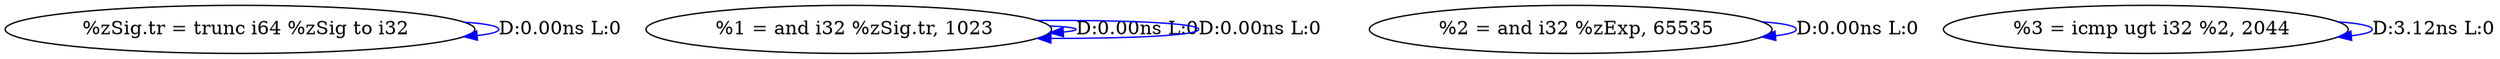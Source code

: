 digraph {
Node0x345f320[label="  %zSig.tr = trunc i64 %zSig to i32"];
Node0x345f320 -> Node0x345f320[label="D:0.00ns L:0",color=blue];
Node0x345f850[label="  %1 = and i32 %zSig.tr, 1023"];
Node0x345f850 -> Node0x345f850[label="D:0.00ns L:0",color=blue];
Node0x345f850 -> Node0x345f850[label="D:0.00ns L:0",color=blue];
Node0x345f960[label="  %2 = and i32 %zExp, 65535"];
Node0x345f960 -> Node0x345f960[label="D:0.00ns L:0",color=blue];
Node0x345fa40[label="  %3 = icmp ugt i32 %2, 2044"];
Node0x345fa40 -> Node0x345fa40[label="D:3.12ns L:0",color=blue];
}
